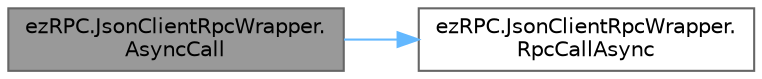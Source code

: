 digraph "ezRPC.JsonClientRpcWrapper.AsyncCall"
{
 // LATEX_PDF_SIZE
  bgcolor="transparent";
  edge [fontname=Helvetica,fontsize=10,labelfontname=Helvetica,labelfontsize=10];
  node [fontname=Helvetica,fontsize=10,shape=box,height=0.2,width=0.4];
  rankdir="LR";
  Node1 [id="Node000001",label="ezRPC.JsonClientRpcWrapper.\lAsyncCall",height=0.2,width=0.4,color="gray40", fillcolor="grey60", style="filled", fontcolor="black",tooltip=" "];
  Node1 -> Node2 [id="edge1_Node000001_Node000002",color="steelblue1",style="solid",tooltip=" "];
  Node2 [id="Node000002",label="ezRPC.JsonClientRpcWrapper.\lRpcCallAsync",height=0.2,width=0.4,color="grey40", fillcolor="white", style="filled",URL="$classez_r_p_c_1_1_json_client_rpc_wrapper.html#ac3c08d7aef742018bf52baee096cff45",tooltip=" "];
}
